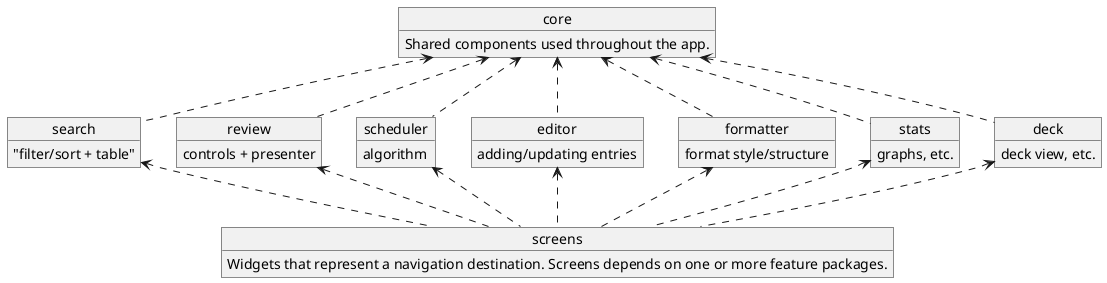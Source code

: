 @startuml

object core {
	Shared components used throughout the app.
}

object screens {
	Widgets that represent a navigation destination. Screens depends on one or more feature packages.
}

object search {
	"filter/sort + table"
}
search <.. screens
core <.. search

object review {
	controls + presenter
}
review <.. screens
core <.. review

object scheduler {
	algorithm
}
scheduler <.. screens
core <.. scheduler

object editor {
	adding/updating entries
}
editor <.. screens
core <.. editor

object formatter {
	format style/structure
}
formatter <.. screens
core <.. formatter

object stats {
	graphs, etc.
}
stats <.. screens
core <.. stats

object deck {
	deck view, etc.
}
deck <.. screens
core <.. deck

@enduml
